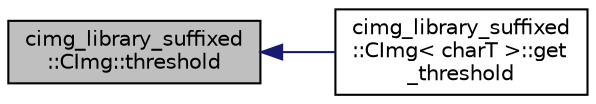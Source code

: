 digraph "cimg_library_suffixed::CImg::threshold"
{
  edge [fontname="Helvetica",fontsize="10",labelfontname="Helvetica",labelfontsize="10"];
  node [fontname="Helvetica",fontsize="10",shape=record];
  rankdir="LR";
  Node3365 [label="cimg_library_suffixed\l::CImg::threshold",height=0.2,width=0.4,color="black", fillcolor="grey75", style="filled", fontcolor="black"];
  Node3365 -> Node3366 [dir="back",color="midnightblue",fontsize="10",style="solid",fontname="Helvetica"];
  Node3366 [label="cimg_library_suffixed\l::CImg\< charT \>::get\l_threshold",height=0.2,width=0.4,color="black", fillcolor="white", style="filled",URL="$structcimg__library__suffixed_1_1_c_img.html#a9b8506917bc47860ab8e29060ef463f6",tooltip="Threshold pixel values . "];
}
